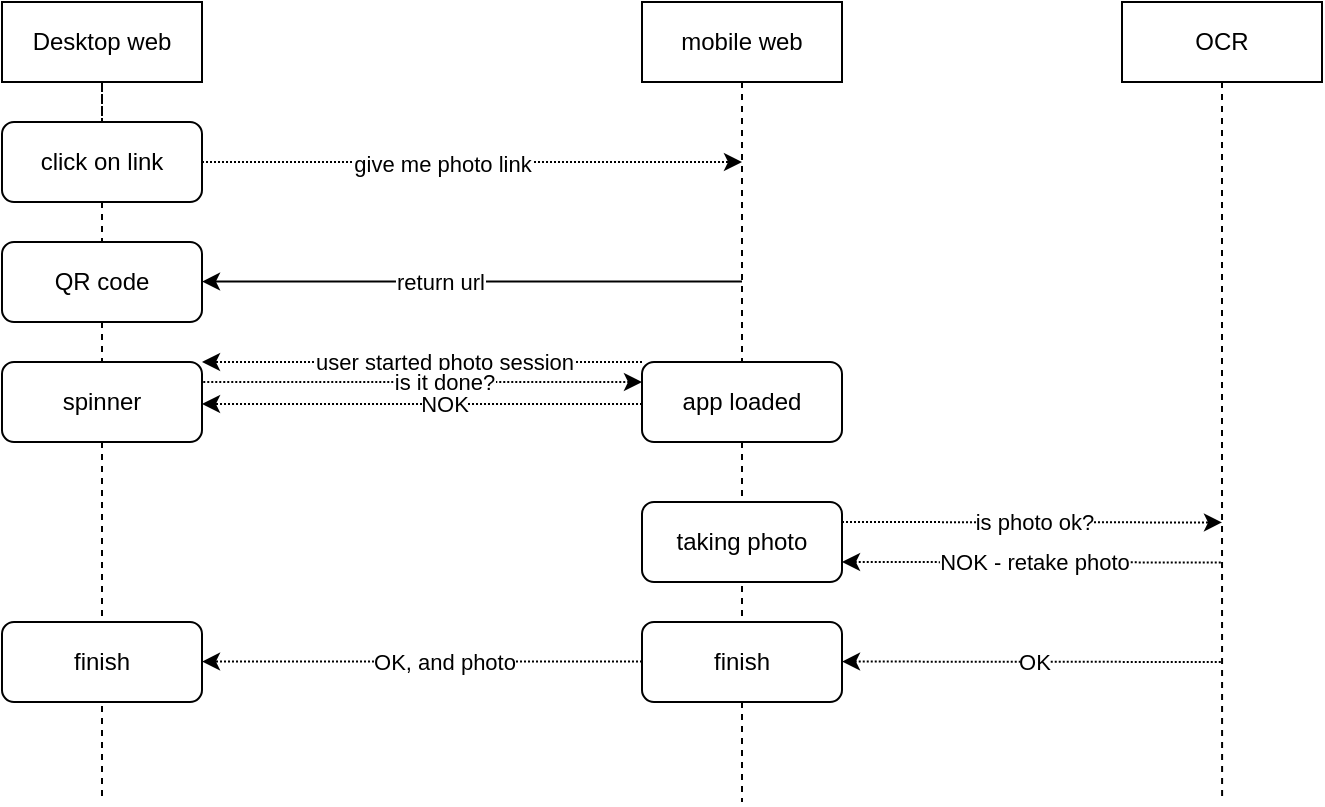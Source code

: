 <mxfile version="21.6.3" type="github">
  <diagram name="Page-1" id="2YBvvXClWsGukQMizWep">
    <mxGraphModel dx="1369" dy="768" grid="1" gridSize="10" guides="1" tooltips="1" connect="1" arrows="1" fold="1" page="1" pageScale="1" pageWidth="850" pageHeight="1100" math="0" shadow="0">
      <root>
        <mxCell id="0" />
        <mxCell id="1" parent="0" />
        <mxCell id="mcnoIIO7HVUvnrH4zgqC-11" style="edgeStyle=orthogonalEdgeStyle;rounded=0;orthogonalLoop=1;jettySize=auto;html=1;exitX=0.5;exitY=1;exitDx=0;exitDy=0;dashed=1;endArrow=none;endFill=0;" edge="1" parent="1" source="mcnoIIO7HVUvnrH4zgqC-26">
          <mxGeometry relative="1" as="geometry">
            <mxPoint x="90" y="440" as="targetPoint" />
          </mxGeometry>
        </mxCell>
        <mxCell id="mcnoIIO7HVUvnrH4zgqC-5" value="Desktop web" style="rounded=0;whiteSpace=wrap;html=1;" vertex="1" parent="1">
          <mxGeometry x="40" y="40" width="100" height="40" as="geometry" />
        </mxCell>
        <mxCell id="mcnoIIO7HVUvnrH4zgqC-12" value="mobile web" style="rounded=0;whiteSpace=wrap;html=1;" vertex="1" parent="1">
          <mxGeometry x="360" y="40" width="100" height="40" as="geometry" />
        </mxCell>
        <mxCell id="mcnoIIO7HVUvnrH4zgqC-13" style="edgeStyle=orthogonalEdgeStyle;rounded=0;orthogonalLoop=1;jettySize=auto;html=1;exitX=0.5;exitY=1;exitDx=0;exitDy=0;dashed=1;endArrow=none;endFill=0;" edge="1" source="mcnoIIO7HVUvnrH4zgqC-46" parent="1">
          <mxGeometry relative="1" as="geometry">
            <mxPoint x="410" y="440" as="targetPoint" />
          </mxGeometry>
        </mxCell>
        <mxCell id="mcnoIIO7HVUvnrH4zgqC-27" value="" style="edgeStyle=orthogonalEdgeStyle;rounded=0;orthogonalLoop=1;jettySize=auto;html=1;exitX=0.5;exitY=1;exitDx=0;exitDy=0;dashed=1;endArrow=none;endFill=0;" edge="1" parent="1" source="mcnoIIO7HVUvnrH4zgqC-5" target="mcnoIIO7HVUvnrH4zgqC-26">
          <mxGeometry relative="1" as="geometry">
            <mxPoint x="90" y="410" as="targetPoint" />
            <mxPoint x="90" y="80" as="sourcePoint" />
          </mxGeometry>
        </mxCell>
        <mxCell id="mcnoIIO7HVUvnrH4zgqC-26" value="click on link" style="rounded=1;whiteSpace=wrap;html=1;" vertex="1" parent="1">
          <mxGeometry x="40" y="100" width="100" height="40" as="geometry" />
        </mxCell>
        <mxCell id="mcnoIIO7HVUvnrH4zgqC-28" value="QR code" style="rounded=1;whiteSpace=wrap;html=1;glass=0;" vertex="1" parent="1">
          <mxGeometry x="40" y="160" width="100" height="40" as="geometry" />
        </mxCell>
        <mxCell id="mcnoIIO7HVUvnrH4zgqC-29" value="" style="endArrow=classic;html=1;rounded=0;" edge="1" parent="1">
          <mxGeometry width="50" height="50" relative="1" as="geometry">
            <mxPoint x="410" y="179.76" as="sourcePoint" />
            <mxPoint x="140" y="179.76" as="targetPoint" />
          </mxGeometry>
        </mxCell>
        <mxCell id="mcnoIIO7HVUvnrH4zgqC-30" value="return url" style="edgeLabel;html=1;align=center;verticalAlign=middle;resizable=0;points=[];" vertex="1" connectable="0" parent="mcnoIIO7HVUvnrH4zgqC-29">
          <mxGeometry x="0.121" relative="1" as="geometry">
            <mxPoint as="offset" />
          </mxGeometry>
        </mxCell>
        <mxCell id="mcnoIIO7HVUvnrH4zgqC-32" value="spinner" style="rounded=1;whiteSpace=wrap;html=1;glass=0;" vertex="1" parent="1">
          <mxGeometry x="40" y="220" width="100" height="40" as="geometry" />
        </mxCell>
        <mxCell id="mcnoIIO7HVUvnrH4zgqC-34" value="" style="edgeStyle=orthogonalEdgeStyle;rounded=0;orthogonalLoop=1;jettySize=auto;html=1;exitX=0.5;exitY=1;exitDx=0;exitDy=0;dashed=1;endArrow=none;endFill=0;" edge="1" parent="1" source="mcnoIIO7HVUvnrH4zgqC-12" target="mcnoIIO7HVUvnrH4zgqC-33">
          <mxGeometry relative="1" as="geometry">
            <mxPoint x="410" y="410" as="targetPoint" />
            <mxPoint x="410" y="80" as="sourcePoint" />
          </mxGeometry>
        </mxCell>
        <mxCell id="mcnoIIO7HVUvnrH4zgqC-37" style="edgeStyle=orthogonalEdgeStyle;rounded=0;orthogonalLoop=1;jettySize=auto;html=1;entryX=1;entryY=0.5;entryDx=0;entryDy=0;dashed=1;dashPattern=1 1;" edge="1" parent="1">
          <mxGeometry relative="1" as="geometry">
            <mxPoint x="360" y="220" as="sourcePoint" />
            <mxPoint x="140" y="220" as="targetPoint" />
          </mxGeometry>
        </mxCell>
        <mxCell id="mcnoIIO7HVUvnrH4zgqC-39" value="user started photo session" style="edgeLabel;html=1;align=center;verticalAlign=middle;resizable=0;points=[];" vertex="1" connectable="0" parent="mcnoIIO7HVUvnrH4zgqC-37">
          <mxGeometry x="0.077" relative="1" as="geometry">
            <mxPoint x="19" as="offset" />
          </mxGeometry>
        </mxCell>
        <mxCell id="mcnoIIO7HVUvnrH4zgqC-33" value="app loaded" style="rounded=1;whiteSpace=wrap;html=1;glass=0;" vertex="1" parent="1">
          <mxGeometry x="360" y="220" width="100" height="40" as="geometry" />
        </mxCell>
        <mxCell id="mcnoIIO7HVUvnrH4zgqC-35" value="" style="endArrow=classic;dashed=1;html=1;rounded=0;endFill=1;dashPattern=1 1;" edge="1" parent="1">
          <mxGeometry width="50" height="50" relative="1" as="geometry">
            <mxPoint x="140" y="120" as="sourcePoint" />
            <mxPoint x="410" y="120" as="targetPoint" />
          </mxGeometry>
        </mxCell>
        <mxCell id="mcnoIIO7HVUvnrH4zgqC-36" value="give me photo link" style="edgeLabel;html=1;align=center;verticalAlign=middle;resizable=0;points=[];" vertex="1" connectable="0" parent="mcnoIIO7HVUvnrH4zgqC-35">
          <mxGeometry x="-0.116" y="-1" relative="1" as="geometry">
            <mxPoint as="offset" />
          </mxGeometry>
        </mxCell>
        <mxCell id="mcnoIIO7HVUvnrH4zgqC-42" style="edgeStyle=orthogonalEdgeStyle;rounded=0;orthogonalLoop=1;jettySize=auto;html=1;exitX=0.5;exitY=1;exitDx=0;exitDy=0;dashed=1;endArrow=none;endFill=0;" edge="1" parent="1" source="mcnoIIO7HVUvnrH4zgqC-40">
          <mxGeometry relative="1" as="geometry">
            <mxPoint x="650.048" y="440" as="targetPoint" />
          </mxGeometry>
        </mxCell>
        <mxCell id="mcnoIIO7HVUvnrH4zgqC-40" value="OCR" style="rounded=0;whiteSpace=wrap;html=1;" vertex="1" parent="1">
          <mxGeometry x="600" y="40" width="100" height="40" as="geometry" />
        </mxCell>
        <mxCell id="mcnoIIO7HVUvnrH4zgqC-44" value="" style="endArrow=classic;dashed=1;html=1;rounded=0;dashPattern=1 1;endFill=1;" edge="1" parent="1">
          <mxGeometry width="50" height="50" relative="1" as="geometry">
            <mxPoint x="460" y="300" as="sourcePoint" />
            <mxPoint x="650" y="300.24" as="targetPoint" />
          </mxGeometry>
        </mxCell>
        <mxCell id="mcnoIIO7HVUvnrH4zgqC-45" value="is photo ok?" style="edgeLabel;html=1;align=center;verticalAlign=middle;resizable=0;points=[];" vertex="1" connectable="0" parent="mcnoIIO7HVUvnrH4zgqC-44">
          <mxGeometry x="0.008" relative="1" as="geometry">
            <mxPoint as="offset" />
          </mxGeometry>
        </mxCell>
        <mxCell id="mcnoIIO7HVUvnrH4zgqC-47" value="" style="edgeStyle=orthogonalEdgeStyle;rounded=0;orthogonalLoop=1;jettySize=auto;html=1;exitX=0.5;exitY=1;exitDx=0;exitDy=0;dashed=1;endArrow=none;endFill=0;" edge="1" parent="1" source="mcnoIIO7HVUvnrH4zgqC-33" target="mcnoIIO7HVUvnrH4zgqC-46">
          <mxGeometry relative="1" as="geometry">
            <mxPoint x="410" y="440" as="targetPoint" />
            <mxPoint x="410" y="260" as="sourcePoint" />
          </mxGeometry>
        </mxCell>
        <mxCell id="mcnoIIO7HVUvnrH4zgqC-46" value="finish" style="rounded=1;whiteSpace=wrap;html=1;glass=0;" vertex="1" parent="1">
          <mxGeometry x="360" y="350" width="100" height="40" as="geometry" />
        </mxCell>
        <mxCell id="mcnoIIO7HVUvnrH4zgqC-49" value="" style="endArrow=none;dashed=1;html=1;rounded=0;dashPattern=1 1;endFill=0;startArrow=classic;startFill=1;" edge="1" parent="1">
          <mxGeometry width="50" height="50" relative="1" as="geometry">
            <mxPoint x="460" y="369.76" as="sourcePoint" />
            <mxPoint x="650" y="370" as="targetPoint" />
          </mxGeometry>
        </mxCell>
        <mxCell id="mcnoIIO7HVUvnrH4zgqC-50" value="OK" style="edgeLabel;html=1;align=center;verticalAlign=middle;resizable=0;points=[];" vertex="1" connectable="0" parent="mcnoIIO7HVUvnrH4zgqC-49">
          <mxGeometry x="0.008" relative="1" as="geometry">
            <mxPoint as="offset" />
          </mxGeometry>
        </mxCell>
        <mxCell id="mcnoIIO7HVUvnrH4zgqC-41" value="taking photo" style="rounded=1;whiteSpace=wrap;html=1;glass=0;" vertex="1" parent="1">
          <mxGeometry x="360" y="290" width="100" height="40" as="geometry" />
        </mxCell>
        <mxCell id="mcnoIIO7HVUvnrH4zgqC-51" value="" style="endArrow=none;dashed=1;html=1;rounded=0;dashPattern=1 1;endFill=0;startArrow=classic;startFill=1;" edge="1" parent="1">
          <mxGeometry width="50" height="50" relative="1" as="geometry">
            <mxPoint x="460" y="320" as="sourcePoint" />
            <mxPoint x="650" y="320.24" as="targetPoint" />
          </mxGeometry>
        </mxCell>
        <mxCell id="mcnoIIO7HVUvnrH4zgqC-52" value="NOK - retake photo" style="edgeLabel;html=1;align=center;verticalAlign=middle;resizable=0;points=[];" vertex="1" connectable="0" parent="mcnoIIO7HVUvnrH4zgqC-51">
          <mxGeometry x="0.008" relative="1" as="geometry">
            <mxPoint as="offset" />
          </mxGeometry>
        </mxCell>
        <mxCell id="mcnoIIO7HVUvnrH4zgqC-54" value="finish" style="rounded=1;whiteSpace=wrap;html=1;glass=0;" vertex="1" parent="1">
          <mxGeometry x="40" y="350" width="100" height="40" as="geometry" />
        </mxCell>
        <mxCell id="mcnoIIO7HVUvnrH4zgqC-55" style="edgeStyle=orthogonalEdgeStyle;rounded=0;orthogonalLoop=1;jettySize=auto;html=1;entryX=1;entryY=0.5;entryDx=0;entryDy=0;dashed=1;dashPattern=1 1;" edge="1" parent="1">
          <mxGeometry relative="1" as="geometry">
            <mxPoint x="360" y="369.76" as="sourcePoint" />
            <mxPoint x="140" y="369.76" as="targetPoint" />
          </mxGeometry>
        </mxCell>
        <mxCell id="mcnoIIO7HVUvnrH4zgqC-56" value="OK, and photo" style="edgeLabel;html=1;align=center;verticalAlign=middle;resizable=0;points=[];" vertex="1" connectable="0" parent="mcnoIIO7HVUvnrH4zgqC-55">
          <mxGeometry x="0.077" relative="1" as="geometry">
            <mxPoint x="19" as="offset" />
          </mxGeometry>
        </mxCell>
        <mxCell id="mcnoIIO7HVUvnrH4zgqC-57" style="edgeStyle=orthogonalEdgeStyle;rounded=0;orthogonalLoop=1;jettySize=auto;html=1;entryX=1;entryY=0.5;entryDx=0;entryDy=0;dashed=1;dashPattern=1 1;startArrow=classic;startFill=1;endArrow=none;endFill=0;" edge="1" parent="1">
          <mxGeometry relative="1" as="geometry">
            <mxPoint x="360" y="230" as="sourcePoint" />
            <mxPoint x="140" y="230" as="targetPoint" />
          </mxGeometry>
        </mxCell>
        <mxCell id="mcnoIIO7HVUvnrH4zgqC-58" value="is it done?" style="edgeLabel;html=1;align=center;verticalAlign=middle;resizable=0;points=[];" vertex="1" connectable="0" parent="mcnoIIO7HVUvnrH4zgqC-57">
          <mxGeometry x="0.077" relative="1" as="geometry">
            <mxPoint x="19" as="offset" />
          </mxGeometry>
        </mxCell>
        <mxCell id="mcnoIIO7HVUvnrH4zgqC-59" style="edgeStyle=orthogonalEdgeStyle;rounded=0;orthogonalLoop=1;jettySize=auto;html=1;entryX=1;entryY=0.5;entryDx=0;entryDy=0;dashed=1;dashPattern=1 1;" edge="1" parent="1">
          <mxGeometry relative="1" as="geometry">
            <mxPoint x="360" y="241" as="sourcePoint" />
            <mxPoint x="140" y="241" as="targetPoint" />
          </mxGeometry>
        </mxCell>
        <mxCell id="mcnoIIO7HVUvnrH4zgqC-60" value="NOK" style="edgeLabel;html=1;align=center;verticalAlign=middle;resizable=0;points=[];" vertex="1" connectable="0" parent="mcnoIIO7HVUvnrH4zgqC-59">
          <mxGeometry x="0.077" relative="1" as="geometry">
            <mxPoint x="19" as="offset" />
          </mxGeometry>
        </mxCell>
      </root>
    </mxGraphModel>
  </diagram>
</mxfile>
